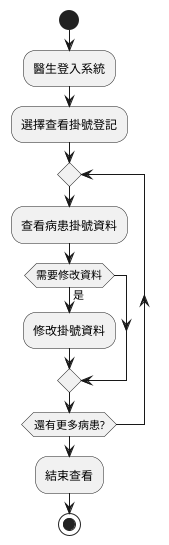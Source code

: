 
@startuml
start
:醫生登入系統;
:選擇查看掛號登記;
repeat
    :查看病患掛號資料;
    if (需要修改資料) then (是)
        :修改掛號資料;
    endif
repeat while (還有更多病患?)
:結束查看;
stop
@enduml
